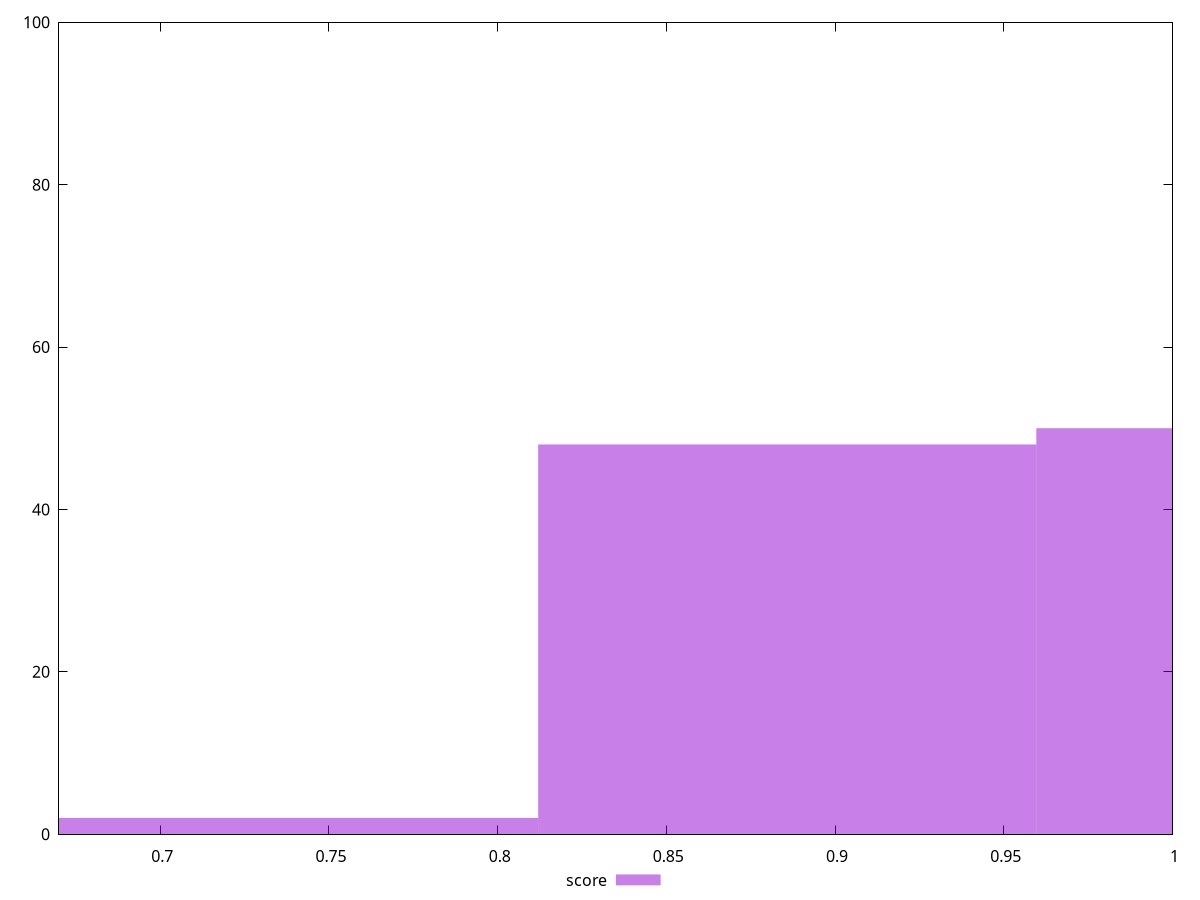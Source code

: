 reset

$score <<EOF
0.7381890793373845 2
1.0334647110723383 50
0.8858268952048614 48
EOF

set key outside below
set boxwidth 0.1476378158674769
set xrange [0.67:1]
set yrange [0:100]
set trange [0:100]
set style fill transparent solid 0.5 noborder
set terminal svg size 640, 490 enhanced background rgb 'white'
set output "report_00019_2021-02-10T18-14-37.922Z//unused-css-rules/samples/pages+cached+noadtech+nomedia/score/histogram.svg"

plot $score title "score" with boxes

reset
